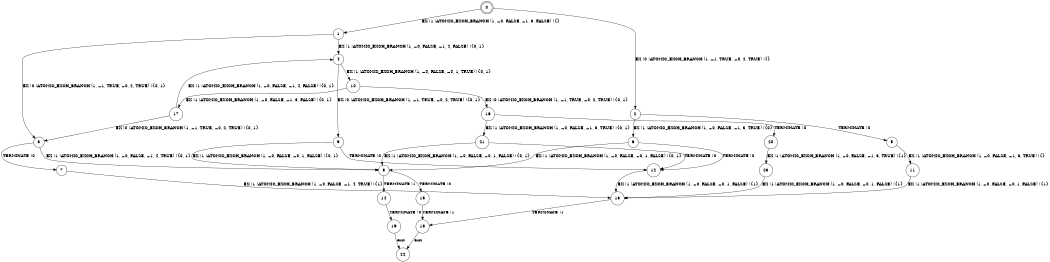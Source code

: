 digraph BCG {
size = "7, 10.5";
center = TRUE;
node [shape = circle];
0 [peripheries = 2];
0 -> 1 [label = "EX !1 !ATOMIC_EXCH_BRANCH (1, +0, FALSE, +1, 3, FALSE) !{}"];
0 -> 2 [label = "EX !0 !ATOMIC_EXCH_BRANCH (1, +1, TRUE, +0, 2, TRUE) !{}"];
1 -> 3 [label = "EX !0 !ATOMIC_EXCH_BRANCH (1, +1, TRUE, +0, 2, TRUE) !{0, 1}"];
1 -> 4 [label = "EX !1 !ATOMIC_EXCH_BRANCH (1, +0, FALSE, +1, 4, FALSE) !{0, 1}"];
2 -> 5 [label = "TERMINATE !0"];
2 -> 6 [label = "EX !1 !ATOMIC_EXCH_BRANCH (1, +0, FALSE, +1, 3, TRUE) !{0}"];
3 -> 7 [label = "TERMINATE !0"];
3 -> 8 [label = "EX !1 !ATOMIC_EXCH_BRANCH (1, +0, FALSE, +1, 4, TRUE) !{0, 1}"];
4 -> 9 [label = "EX !0 !ATOMIC_EXCH_BRANCH (1, +1, TRUE, +0, 2, TRUE) !{0, 1}"];
4 -> 10 [label = "EX !1 !ATOMIC_EXCH_BRANCH (1, +0, FALSE, +0, 1, TRUE) !{0, 1}"];
5 -> 11 [label = "EX !1 !ATOMIC_EXCH_BRANCH (1, +0, FALSE, +1, 3, TRUE) !{}"];
6 -> 12 [label = "TERMINATE !0"];
6 -> 8 [label = "EX !1 !ATOMIC_EXCH_BRANCH (1, +0, FALSE, +0, 1, FALSE) !{0, 1}"];
7 -> 13 [label = "EX !1 !ATOMIC_EXCH_BRANCH (1, +0, FALSE, +1, 4, TRUE) !{1}"];
8 -> 14 [label = "TERMINATE !1"];
8 -> 15 [label = "TERMINATE !0"];
9 -> 12 [label = "TERMINATE !0"];
9 -> 8 [label = "EX !1 !ATOMIC_EXCH_BRANCH (1, +0, FALSE, +0, 1, FALSE) !{0, 1}"];
10 -> 16 [label = "EX !0 !ATOMIC_EXCH_BRANCH (1, +1, TRUE, +0, 2, TRUE) !{0, 1}"];
10 -> 17 [label = "EX !1 !ATOMIC_EXCH_BRANCH (1, +0, FALSE, +1, 3, FALSE) !{0, 1}"];
11 -> 13 [label = "EX !1 !ATOMIC_EXCH_BRANCH (1, +0, FALSE, +0, 1, FALSE) !{1}"];
12 -> 13 [label = "EX !1 !ATOMIC_EXCH_BRANCH (1, +0, FALSE, +0, 1, FALSE) !{1}"];
13 -> 18 [label = "TERMINATE !1"];
14 -> 19 [label = "TERMINATE !0"];
15 -> 18 [label = "TERMINATE !1"];
16 -> 20 [label = "TERMINATE !0"];
16 -> 21 [label = "EX !1 !ATOMIC_EXCH_BRANCH (1, +0, FALSE, +1, 3, TRUE) !{0, 1}"];
17 -> 3 [label = "EX !0 !ATOMIC_EXCH_BRANCH (1, +1, TRUE, +0, 2, TRUE) !{0, 1}"];
17 -> 4 [label = "EX !1 !ATOMIC_EXCH_BRANCH (1, +0, FALSE, +1, 4, FALSE) !{0, 1}"];
18 -> 22 [label = "exit"];
19 -> 22 [label = "exit"];
20 -> 23 [label = "EX !1 !ATOMIC_EXCH_BRANCH (1, +0, FALSE, +1, 3, TRUE) !{1}"];
21 -> 12 [label = "TERMINATE !0"];
21 -> 8 [label = "EX !1 !ATOMIC_EXCH_BRANCH (1, +0, FALSE, +0, 1, FALSE) !{0, 1}"];
23 -> 13 [label = "EX !1 !ATOMIC_EXCH_BRANCH (1, +0, FALSE, +0, 1, FALSE) !{1}"];
}
